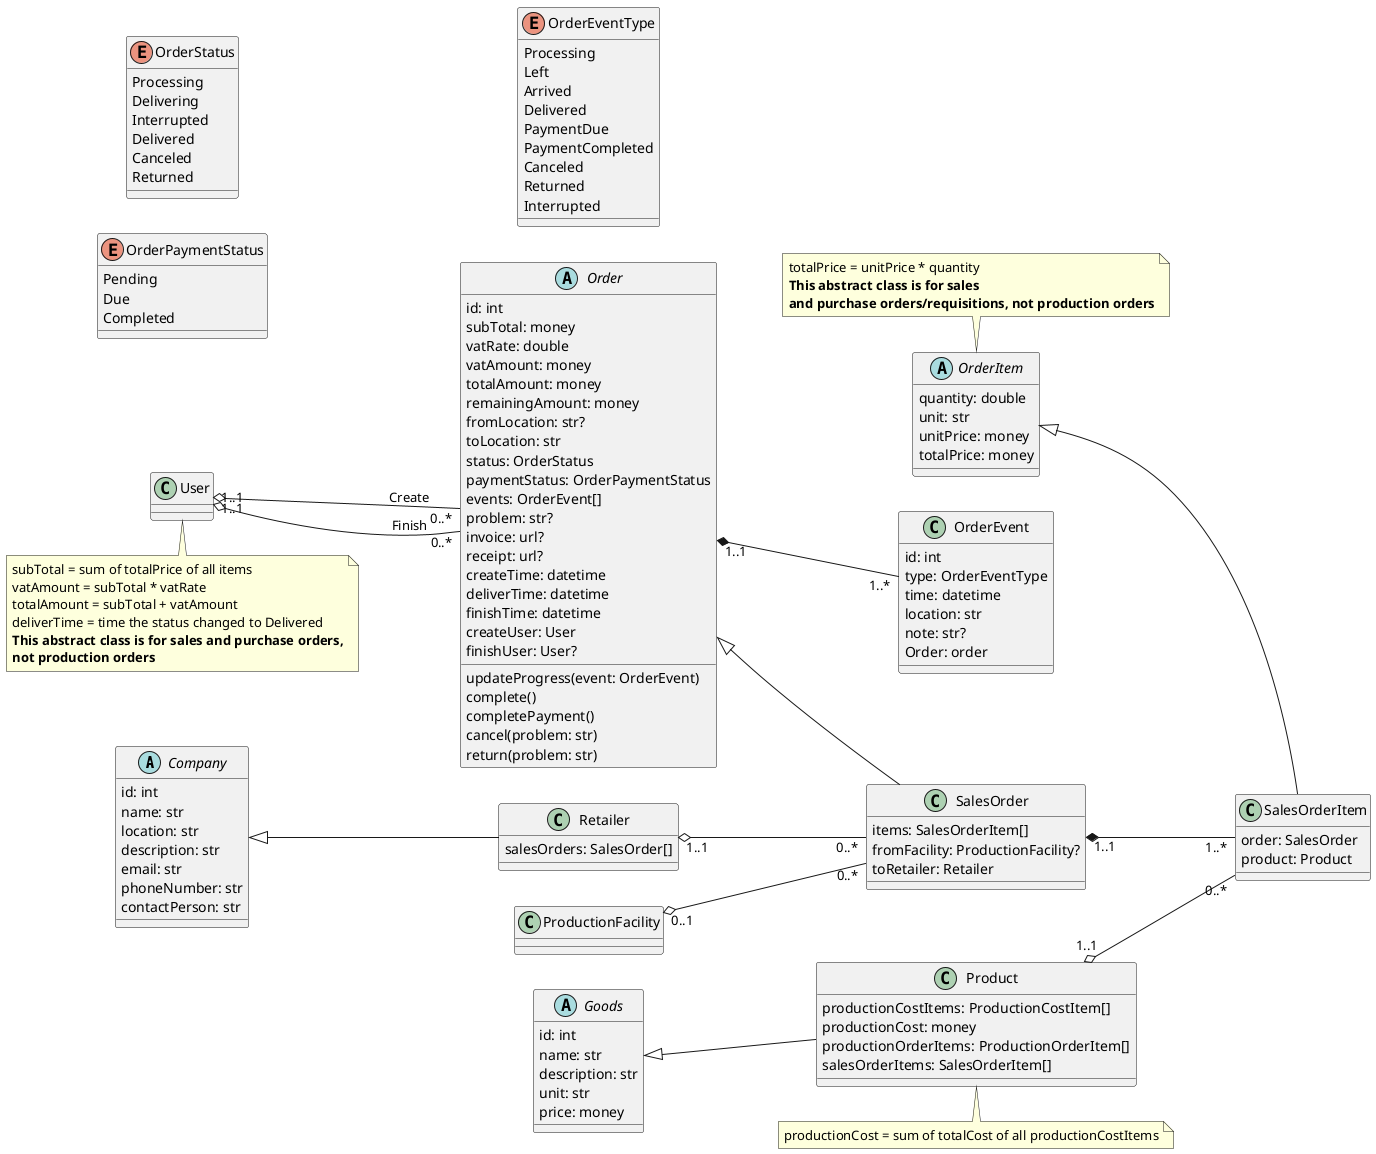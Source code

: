 @startuml sales
left to right direction

abstract Company {
    id: int
    name: str
    location: str
    description: str
    email: str
    phoneNumber: str
    contactPerson: str
}

class Retailer {
    salesOrders: SalesOrder[]
}
Company <|-- Retailer

abstract Goods {
    id: int
    name: str
    description: str
    unit: str
    price: money
}

class Product {
    productionCostItems: ProductionCostItem[]
    productionCost: money
    productionOrderItems: ProductionOrderItem[]
    salesOrderItems: SalesOrderItem[]
}
Goods <|-- Product
note bottom: productionCost = sum of totalCost of all productionCostItems

enum OrderStatus {
    Processing
    Delivering
    Interrupted
    Delivered
    Canceled
    Returned
}

enum OrderPaymentStatus {
    Pending
    Due
    Completed
}

abstract Order {
    id: int
    subTotal: money
    vatRate: double
    vatAmount: money
    totalAmount: money
    remainingAmount: money
    fromLocation: str?
    toLocation: str
    status: OrderStatus
    paymentStatus: OrderPaymentStatus
    events: OrderEvent[]
    problem: str?
    invoice: url?
    receipt: url?
    createTime: datetime
    deliverTime: datetime
    finishTime: datetime
    createUser: User
    finishUser: User?
    updateProgress(event: OrderEvent)
    complete()
    completePayment()
    cancel(problem: str)
    return(problem: str)
}
User "1..1" o-- "0..*" Order : Create
User "1..1" o-- "0..*" Order : Finish
note bottom
    subTotal = sum of totalPrice of all items
    vatAmount = subTotal * vatRate
    totalAmount = subTotal + vatAmount
    deliverTime = time the status changed to Delivered
    <b>This abstract class is for sales and purchase orders,
    <b>not production orders
endnote

abstract OrderItem {
    quantity: double
    unit: str
    unitPrice: money
    totalPrice: money
}
note top
    totalPrice = unitPrice * quantity
    <b>This abstract class is for sales
    <b>and purchase orders/requisitions, not production orders
endnote

enum OrderEventType {
    Processing
    Left
    Arrived
    Delivered
    PaymentDue
    PaymentCompleted
    Canceled
    Returned
    Interrupted
}

class OrderEvent {
    id: int
    type: OrderEventType
    time: datetime
    location: str
    note: str?
    Order: order
}
Order "1..1" *-- "1..*" OrderEvent

class SalesOrder {
    items: SalesOrderItem[]
    fromFacility: ProductionFacility?
    toRetailer: Retailer
}
Order <|-- SalesOrder
Retailer "1..1" o-- "0..*" SalesOrder
ProductionFacility "0..1" o-- "0..*" SalesOrder

class SalesOrderItem {
    order: SalesOrder
    product: Product
}
OrderItem <|-- SalesOrderItem
SalesOrder "1..1" *-- "1..*" SalesOrderItem
Product "1..1" o-- "0..*" SalesOrderItem
@enduml